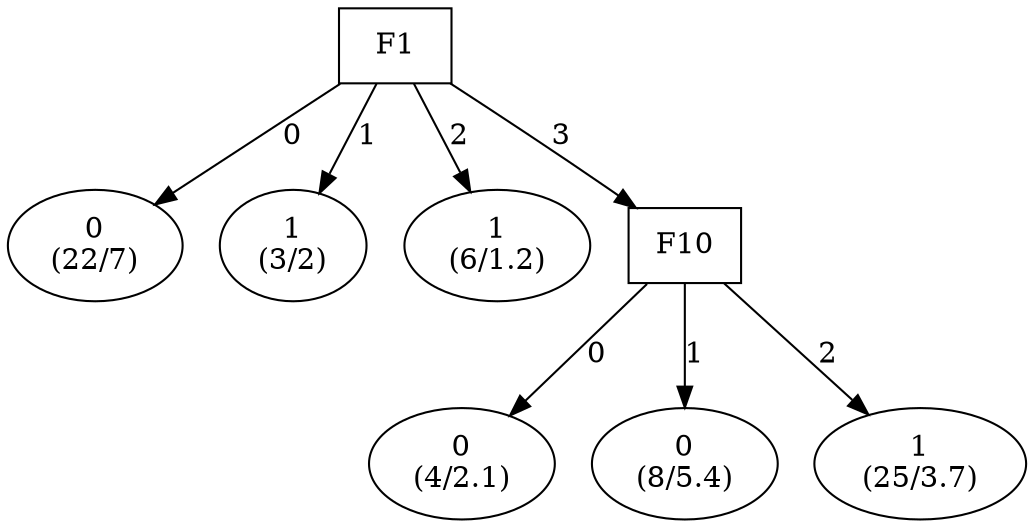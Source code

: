 digraph YaDT {
n0 [ shape=box, label="F1\n"]
n0 -> n1 [label="0"]
n1 [ shape=ellipse, label="0\n(22/7)"]
n0 -> n2 [label="1"]
n2 [ shape=ellipse, label="1\n(3/2)"]
n0 -> n3 [label="2"]
n3 [ shape=ellipse, label="1\n(6/1.2)"]
n0 -> n4 [label="3"]
n4 [ shape=box, label="F10\n"]
n4 -> n5 [label="0"]
n5 [ shape=ellipse, label="0\n(4/2.1)"]
n4 -> n6 [label="1"]
n6 [ shape=ellipse, label="0\n(8/5.4)"]
n4 -> n7 [label="2"]
n7 [ shape=ellipse, label="1\n(25/3.7)"]
}
